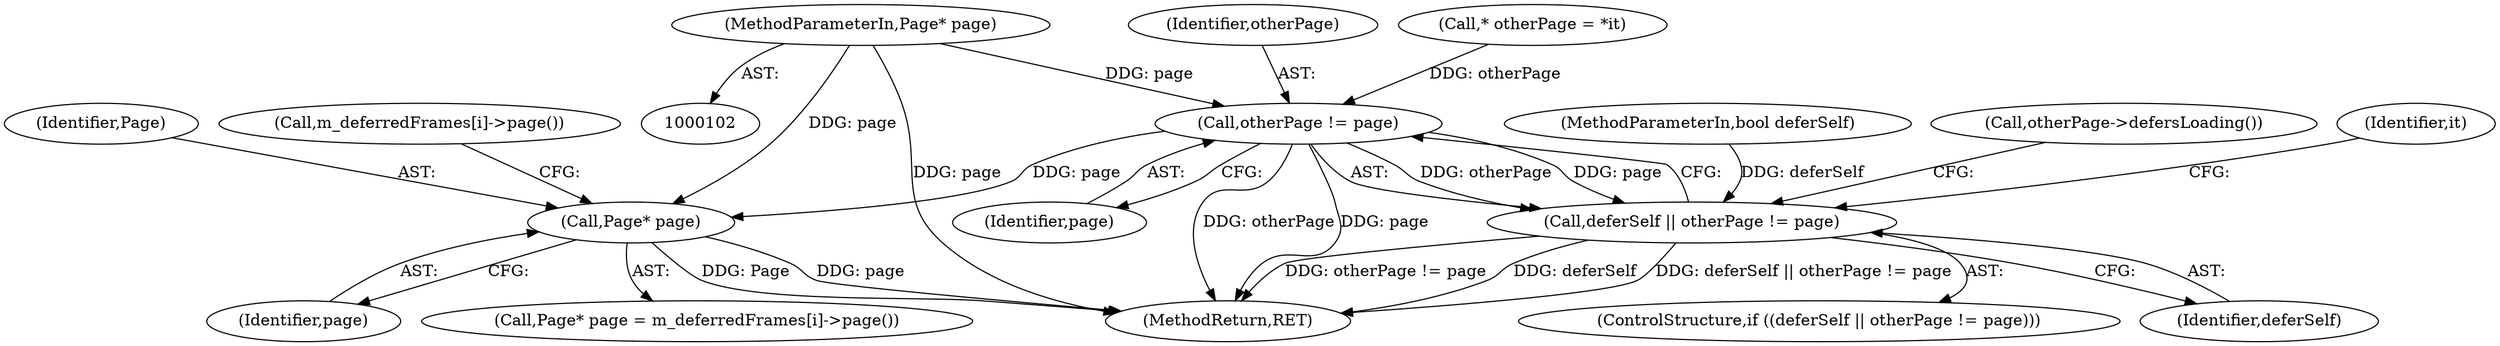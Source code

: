 digraph "0_Chrome_47a054e9ad826421b789097d82b44c102ab6ac97@pointer" {
"1000103" [label="(MethodParameterIn,Page* page)"];
"1000133" [label="(Call,otherPage != page)"];
"1000131" [label="(Call,deferSelf || otherPage != page)"];
"1000171" [label="(Call,Page* page)"];
"1000133" [label="(Call,otherPage != page)"];
"1000126" [label="(Call,* otherPage = *it)"];
"1000170" [label="(Call,Page* page = m_deferredFrames[i]->page())"];
"1000177" [label="(MethodReturn,RET)"];
"1000139" [label="(Call,otherPage->defersLoading())"];
"1000123" [label="(Identifier,it)"];
"1000171" [label="(Call,Page* page)"];
"1000131" [label="(Call,deferSelf || otherPage != page)"];
"1000134" [label="(Identifier,otherPage)"];
"1000174" [label="(Call,m_deferredFrames[i]->page())"];
"1000103" [label="(MethodParameterIn,Page* page)"];
"1000130" [label="(ControlStructure,if ((deferSelf || otherPage != page)))"];
"1000173" [label="(Identifier,page)"];
"1000104" [label="(MethodParameterIn,bool deferSelf)"];
"1000132" [label="(Identifier,deferSelf)"];
"1000135" [label="(Identifier,page)"];
"1000172" [label="(Identifier,Page)"];
"1000103" -> "1000102"  [label="AST: "];
"1000103" -> "1000177"  [label="DDG: page"];
"1000103" -> "1000133"  [label="DDG: page"];
"1000103" -> "1000171"  [label="DDG: page"];
"1000133" -> "1000131"  [label="AST: "];
"1000133" -> "1000135"  [label="CFG: "];
"1000134" -> "1000133"  [label="AST: "];
"1000135" -> "1000133"  [label="AST: "];
"1000131" -> "1000133"  [label="CFG: "];
"1000133" -> "1000177"  [label="DDG: otherPage"];
"1000133" -> "1000177"  [label="DDG: page"];
"1000133" -> "1000131"  [label="DDG: otherPage"];
"1000133" -> "1000131"  [label="DDG: page"];
"1000126" -> "1000133"  [label="DDG: otherPage"];
"1000133" -> "1000171"  [label="DDG: page"];
"1000131" -> "1000130"  [label="AST: "];
"1000131" -> "1000132"  [label="CFG: "];
"1000132" -> "1000131"  [label="AST: "];
"1000139" -> "1000131"  [label="CFG: "];
"1000123" -> "1000131"  [label="CFG: "];
"1000131" -> "1000177"  [label="DDG: otherPage != page"];
"1000131" -> "1000177"  [label="DDG: deferSelf"];
"1000131" -> "1000177"  [label="DDG: deferSelf || otherPage != page"];
"1000104" -> "1000131"  [label="DDG: deferSelf"];
"1000171" -> "1000170"  [label="AST: "];
"1000171" -> "1000173"  [label="CFG: "];
"1000172" -> "1000171"  [label="AST: "];
"1000173" -> "1000171"  [label="AST: "];
"1000174" -> "1000171"  [label="CFG: "];
"1000171" -> "1000177"  [label="DDG: Page"];
"1000171" -> "1000177"  [label="DDG: page"];
}
